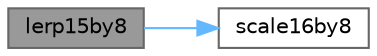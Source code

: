 digraph "lerp15by8"
{
 // LATEX_PDF_SIZE
  bgcolor="transparent";
  edge [fontname=Helvetica,fontsize=10,labelfontname=Helvetica,labelfontsize=10];
  node [fontname=Helvetica,fontsize=10,shape=box,height=0.2,width=0.4];
  rankdir="LR";
  Node1 [id="Node000001",label="lerp15by8",height=0.2,width=0.4,color="gray40", fillcolor="grey60", style="filled", fontcolor="black",tooltip="Linear interpolation between two signed 15-bit values, with 8-bit fraction."];
  Node1 -> Node2 [id="edge1_Node000001_Node000002",color="steelblue1",style="solid",tooltip=" "];
  Node2 [id="Node000002",label="scale16by8",height=0.2,width=0.4,color="grey40", fillcolor="white", style="filled",URL="$d0/da8/group___scaling_gaa51d5b048c2a4a20a00bddcdc257daaf.html#gaa51d5b048c2a4a20a00bddcdc257daaf",tooltip="Scale a 16-bit unsigned value by an 8-bit value, which is treated as the numerator of a fraction whos..."];
}
